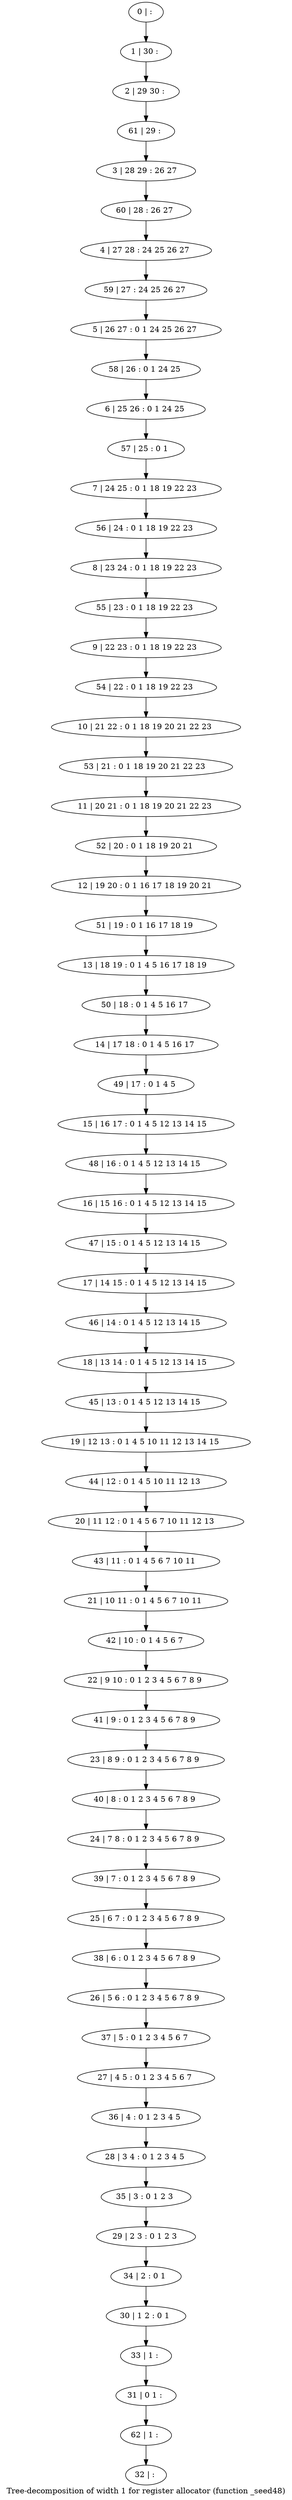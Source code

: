 digraph G {
graph [label="Tree-decomposition of width 1 for register allocator (function _seed48)"]
0[label="0 | : "];
1[label="1 | 30 : "];
2[label="2 | 29 30 : "];
3[label="3 | 28 29 : 26 27 "];
4[label="4 | 27 28 : 24 25 26 27 "];
5[label="5 | 26 27 : 0 1 24 25 26 27 "];
6[label="6 | 25 26 : 0 1 24 25 "];
7[label="7 | 24 25 : 0 1 18 19 22 23 "];
8[label="8 | 23 24 : 0 1 18 19 22 23 "];
9[label="9 | 22 23 : 0 1 18 19 22 23 "];
10[label="10 | 21 22 : 0 1 18 19 20 21 22 23 "];
11[label="11 | 20 21 : 0 1 18 19 20 21 22 23 "];
12[label="12 | 19 20 : 0 1 16 17 18 19 20 21 "];
13[label="13 | 18 19 : 0 1 4 5 16 17 18 19 "];
14[label="14 | 17 18 : 0 1 4 5 16 17 "];
15[label="15 | 16 17 : 0 1 4 5 12 13 14 15 "];
16[label="16 | 15 16 : 0 1 4 5 12 13 14 15 "];
17[label="17 | 14 15 : 0 1 4 5 12 13 14 15 "];
18[label="18 | 13 14 : 0 1 4 5 12 13 14 15 "];
19[label="19 | 12 13 : 0 1 4 5 10 11 12 13 14 15 "];
20[label="20 | 11 12 : 0 1 4 5 6 7 10 11 12 13 "];
21[label="21 | 10 11 : 0 1 4 5 6 7 10 11 "];
22[label="22 | 9 10 : 0 1 2 3 4 5 6 7 8 9 "];
23[label="23 | 8 9 : 0 1 2 3 4 5 6 7 8 9 "];
24[label="24 | 7 8 : 0 1 2 3 4 5 6 7 8 9 "];
25[label="25 | 6 7 : 0 1 2 3 4 5 6 7 8 9 "];
26[label="26 | 5 6 : 0 1 2 3 4 5 6 7 8 9 "];
27[label="27 | 4 5 : 0 1 2 3 4 5 6 7 "];
28[label="28 | 3 4 : 0 1 2 3 4 5 "];
29[label="29 | 2 3 : 0 1 2 3 "];
30[label="30 | 1 2 : 0 1 "];
31[label="31 | 0 1 : "];
32[label="32 | : "];
33[label="33 | 1 : "];
34[label="34 | 2 : 0 1 "];
35[label="35 | 3 : 0 1 2 3 "];
36[label="36 | 4 : 0 1 2 3 4 5 "];
37[label="37 | 5 : 0 1 2 3 4 5 6 7 "];
38[label="38 | 6 : 0 1 2 3 4 5 6 7 8 9 "];
39[label="39 | 7 : 0 1 2 3 4 5 6 7 8 9 "];
40[label="40 | 8 : 0 1 2 3 4 5 6 7 8 9 "];
41[label="41 | 9 : 0 1 2 3 4 5 6 7 8 9 "];
42[label="42 | 10 : 0 1 4 5 6 7 "];
43[label="43 | 11 : 0 1 4 5 6 7 10 11 "];
44[label="44 | 12 : 0 1 4 5 10 11 12 13 "];
45[label="45 | 13 : 0 1 4 5 12 13 14 15 "];
46[label="46 | 14 : 0 1 4 5 12 13 14 15 "];
47[label="47 | 15 : 0 1 4 5 12 13 14 15 "];
48[label="48 | 16 : 0 1 4 5 12 13 14 15 "];
49[label="49 | 17 : 0 1 4 5 "];
50[label="50 | 18 : 0 1 4 5 16 17 "];
51[label="51 | 19 : 0 1 16 17 18 19 "];
52[label="52 | 20 : 0 1 18 19 20 21 "];
53[label="53 | 21 : 0 1 18 19 20 21 22 23 "];
54[label="54 | 22 : 0 1 18 19 22 23 "];
55[label="55 | 23 : 0 1 18 19 22 23 "];
56[label="56 | 24 : 0 1 18 19 22 23 "];
57[label="57 | 25 : 0 1 "];
58[label="58 | 26 : 0 1 24 25 "];
59[label="59 | 27 : 24 25 26 27 "];
60[label="60 | 28 : 26 27 "];
61[label="61 | 29 : "];
62[label="62 | 1 : "];
0->1 ;
1->2 ;
33->31 ;
30->33 ;
34->30 ;
29->34 ;
35->29 ;
28->35 ;
36->28 ;
27->36 ;
37->27 ;
26->37 ;
38->26 ;
25->38 ;
39->25 ;
24->39 ;
40->24 ;
23->40 ;
41->23 ;
22->41 ;
42->22 ;
21->42 ;
43->21 ;
20->43 ;
44->20 ;
19->44 ;
45->19 ;
18->45 ;
46->18 ;
17->46 ;
47->17 ;
16->47 ;
48->16 ;
15->48 ;
49->15 ;
14->49 ;
50->14 ;
13->50 ;
51->13 ;
12->51 ;
52->12 ;
11->52 ;
53->11 ;
10->53 ;
54->10 ;
9->54 ;
55->9 ;
8->55 ;
56->8 ;
7->56 ;
57->7 ;
6->57 ;
58->6 ;
5->58 ;
59->5 ;
4->59 ;
60->4 ;
3->60 ;
61->3 ;
2->61 ;
62->32 ;
31->62 ;
}
